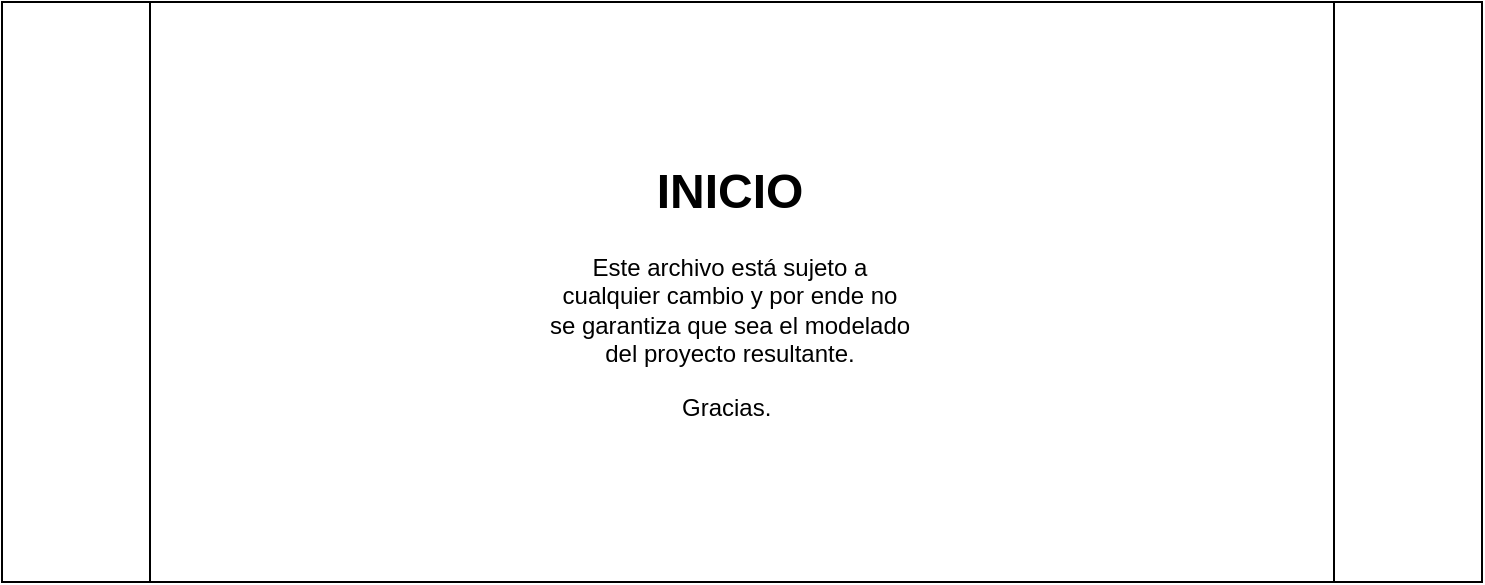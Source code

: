 <mxfile version="13.7.7" type="device" pages="4"><diagram id="xGC1j9_i_X366VQ-Ampd" name="start"><mxGraphModel dx="1108" dy="488" grid="1" gridSize="10" guides="1" tooltips="1" connect="1" arrows="1" fold="1" page="1" pageScale="1" pageWidth="827" pageHeight="1169" math="0" shadow="0"><root><mxCell id="miXJnJN3i2uz5dOdvKjj-0"/><mxCell id="miXJnJN3i2uz5dOdvKjj-1" parent="miXJnJN3i2uz5dOdvKjj-0"/><mxCell id="miXJnJN3i2uz5dOdvKjj-3" value="" style="shape=process;whiteSpace=wrap;html=1;backgroundOutline=1;" vertex="1" parent="miXJnJN3i2uz5dOdvKjj-1"><mxGeometry x="50" y="80" width="740" height="290" as="geometry"/></mxCell><mxCell id="miXJnJN3i2uz5dOdvKjj-2" value="&lt;h1&gt;INICIO&lt;/h1&gt;&lt;p&gt;Este archivo está sujeto a cualquier cambio y por ende no se garantiza que sea el modelado del proyecto resultante.&lt;/p&gt;&lt;p&gt;Gracias.&amp;nbsp;&lt;/p&gt;" style="text;html=1;strokeColor=none;fillColor=none;spacing=5;spacingTop=-20;whiteSpace=wrap;overflow=hidden;rounded=0;align=center;" vertex="1" parent="miXJnJN3i2uz5dOdvKjj-1"><mxGeometry x="319" y="155" width="190" height="140" as="geometry"/></mxCell></root></mxGraphModel></diagram><diagram id="RpjQnoL4isT1ZzAqND4Q" name="packages"><mxGraphModel dx="1935" dy="488" grid="1" gridSize="10" guides="1" tooltips="1" connect="1" arrows="1" fold="1" page="1" pageScale="1" pageWidth="827" pageHeight="1169" math="0" shadow="0"><root><mxCell id="0"/><mxCell id="1" parent="0"/><mxCell id="SEKTw2eovnBHiBsvaDWC-6" style="rounded=0;orthogonalLoop=1;jettySize=auto;html=1;dashed=1;" edge="1" parent="1" source="SEKTw2eovnBHiBsvaDWC-1" target="SEKTw2eovnBHiBsvaDWC-2"><mxGeometry relative="1" as="geometry"/></mxCell><mxCell id="SEKTw2eovnBHiBsvaDWC-7" style="edgeStyle=none;rounded=0;orthogonalLoop=1;jettySize=auto;html=1;dashed=1;" edge="1" parent="1" source="SEKTw2eovnBHiBsvaDWC-1" target="SEKTw2eovnBHiBsvaDWC-3"><mxGeometry relative="1" as="geometry"/></mxCell><mxCell id="SEKTw2eovnBHiBsvaDWC-8" style="edgeStyle=none;rounded=0;orthogonalLoop=1;jettySize=auto;html=1;dashed=1;" edge="1" parent="1" source="SEKTw2eovnBHiBsvaDWC-1" target="SEKTw2eovnBHiBsvaDWC-4"><mxGeometry relative="1" as="geometry"/></mxCell><mxCell id="SEKTw2eovnBHiBsvaDWC-9" style="edgeStyle=none;rounded=0;orthogonalLoop=1;jettySize=auto;html=1;dashed=1;" edge="1" parent="1" source="SEKTw2eovnBHiBsvaDWC-1" target="SEKTw2eovnBHiBsvaDWC-5"><mxGeometry relative="1" as="geometry"/></mxCell><mxCell id="SEKTw2eovnBHiBsvaDWC-1" value="proyecto" style="shape=folder;fontStyle=1;spacingTop=10;tabWidth=40;tabHeight=14;tabPosition=left;html=1;fillColor=#e1d5e7;strokeColor=#9673a6;" vertex="1" parent="1"><mxGeometry x="270" y="30" width="70" height="50" as="geometry"/></mxCell><mxCell id="SEKTw2eovnBHiBsvaDWC-2" value="model" style="shape=folder;fontStyle=1;spacingTop=10;tabWidth=40;tabHeight=14;tabPosition=left;html=1;fillColor=#e1d5e7;strokeColor=#9673a6;" vertex="1" parent="1"><mxGeometry x="80" y="110" width="70" height="50" as="geometry"/></mxCell><mxCell id="SEKTw2eovnBHiBsvaDWC-15" style="edgeStyle=none;rounded=0;orthogonalLoop=1;jettySize=auto;html=1;exitX=0;exitY=0;exitDx=0;exitDy=50;exitPerimeter=0;entryX=0;entryY=0;entryDx=55;entryDy=14;entryPerimeter=0;dashed=1;endArrow=classic;endFill=1;" edge="1" parent="1" source="SEKTw2eovnBHiBsvaDWC-3" target="SEKTw2eovnBHiBsvaDWC-12"><mxGeometry relative="1" as="geometry"/></mxCell><mxCell id="SEKTw2eovnBHiBsvaDWC-16" style="edgeStyle=none;rounded=0;orthogonalLoop=1;jettySize=auto;html=1;dashed=1;endArrow=classic;endFill=1;" edge="1" parent="1" source="SEKTw2eovnBHiBsvaDWC-3" target="SEKTw2eovnBHiBsvaDWC-13"><mxGeometry relative="1" as="geometry"/></mxCell><mxCell id="SEKTw2eovnBHiBsvaDWC-23" style="edgeStyle=none;rounded=0;orthogonalLoop=1;jettySize=auto;html=1;dashed=1;endArrow=classic;endFill=1;" edge="1" parent="1" source="SEKTw2eovnBHiBsvaDWC-3" target="SEKTw2eovnBHiBsvaDWC-22"><mxGeometry relative="1" as="geometry"/></mxCell><mxCell id="SEKTw2eovnBHiBsvaDWC-3" value="src" style="shape=folder;fontStyle=1;spacingTop=10;tabWidth=40;tabHeight=14;tabPosition=left;html=1;fillColor=#e1d5e7;strokeColor=#9673a6;" vertex="1" parent="1"><mxGeometry x="200" y="190" width="70" height="50" as="geometry"/></mxCell><mxCell id="SEKTw2eovnBHiBsvaDWC-4" value="libraries" style="shape=folder;fontStyle=1;spacingTop=10;tabWidth=40;tabHeight=14;tabPosition=left;html=1;fillColor=#e1d5e7;strokeColor=#9673a6;" vertex="1" parent="1"><mxGeometry x="440" y="190" width="70" height="50" as="geometry"/></mxCell><mxCell id="SEKTw2eovnBHiBsvaDWC-5" value="resources" style="shape=folder;fontStyle=1;spacingTop=10;tabWidth=40;tabHeight=14;tabPosition=left;html=1;fillColor=#e1d5e7;strokeColor=#9673a6;" vertex="1" parent="1"><mxGeometry x="530" y="90" width="70" height="50" as="geometry"/></mxCell><mxCell id="SEKTw2eovnBHiBsvaDWC-11" style="edgeStyle=none;rounded=0;orthogonalLoop=1;jettySize=auto;html=1;endArrow=none;endFill=0;" edge="1" parent="1" source="SEKTw2eovnBHiBsvaDWC-10" target="SEKTw2eovnBHiBsvaDWC-2"><mxGeometry relative="1" as="geometry"/></mxCell><mxCell id="SEKTw2eovnBHiBsvaDWC-10" value="sólo modelar lo que sea estrictamente necesario" style="shape=note;whiteSpace=wrap;html=1;size=14;verticalAlign=top;align=left;spacingTop=-6;fillColor=#f5f5f5;strokeColor=#666666;fontColor=#333333;" vertex="1" parent="1"><mxGeometry x="-110" y="100" width="100" height="70" as="geometry"/></mxCell><mxCell id="SEKTw2eovnBHiBsvaDWC-50" style="edgeStyle=none;rounded=0;orthogonalLoop=1;jettySize=auto;html=1;dashed=1;endArrow=classic;endFill=1;" edge="1" parent="1" source="SEKTw2eovnBHiBsvaDWC-12" target="SEKTw2eovnBHiBsvaDWC-49"><mxGeometry relative="1" as="geometry"/></mxCell><mxCell id="SEKTw2eovnBHiBsvaDWC-12" value="vista" style="shape=folder;fontStyle=1;spacingTop=10;tabWidth=40;tabHeight=14;tabPosition=left;html=1;fillColor=#e1d5e7;strokeColor=#9673a6;" vertex="1" parent="1"><mxGeometry x="50" y="260" width="70" height="50" as="geometry"/></mxCell><mxCell id="SEKTw2eovnBHiBsvaDWC-41" style="edgeStyle=orthogonalEdgeStyle;rounded=0;orthogonalLoop=1;jettySize=auto;html=1;dashed=1;endArrow=classic;endFill=1;" edge="1" parent="1" source="SEKTw2eovnBHiBsvaDWC-13" target="SEKTw2eovnBHiBsvaDWC-37"><mxGeometry relative="1" as="geometry"><Array as="points"><mxPoint x="220" y="575"/></Array></mxGeometry></mxCell><mxCell id="SEKTw2eovnBHiBsvaDWC-42" style="edgeStyle=orthogonalEdgeStyle;rounded=0;orthogonalLoop=1;jettySize=auto;html=1;endArrow=classic;endFill=1;dashed=1;" edge="1" parent="1" source="SEKTw2eovnBHiBsvaDWC-13" target="SEKTw2eovnBHiBsvaDWC-25"><mxGeometry relative="1" as="geometry"><Array as="points"><mxPoint x="220" y="525"/></Array></mxGeometry></mxCell><mxCell id="SEKTw2eovnBHiBsvaDWC-43" style="edgeStyle=orthogonalEdgeStyle;rounded=0;orthogonalLoop=1;jettySize=auto;html=1;dashed=1;endArrow=classic;endFill=1;" edge="1" parent="1" source="SEKTw2eovnBHiBsvaDWC-13" target="SEKTw2eovnBHiBsvaDWC-29"><mxGeometry relative="1" as="geometry"><Array as="points"><mxPoint x="220" y="475"/></Array></mxGeometry></mxCell><mxCell id="SEKTw2eovnBHiBsvaDWC-44" style="edgeStyle=orthogonalEdgeStyle;rounded=0;orthogonalLoop=1;jettySize=auto;html=1;dashed=1;endArrow=classic;endFill=1;" edge="1" parent="1" source="SEKTw2eovnBHiBsvaDWC-13" target="SEKTw2eovnBHiBsvaDWC-33"><mxGeometry relative="1" as="geometry"><Array as="points"><mxPoint x="220" y="425"/></Array></mxGeometry></mxCell><mxCell id="SEKTw2eovnBHiBsvaDWC-13" value="Logica" style="shape=folder;fontStyle=1;spacingTop=10;tabWidth=40;tabHeight=14;tabPosition=left;html=1;fillColor=#e1d5e7;strokeColor=#9673a6;" vertex="1" parent="1"><mxGeometry x="200" y="320" width="70" height="50" as="geometry"/></mxCell><mxCell id="SEKTw2eovnBHiBsvaDWC-19" style="edgeStyle=none;rounded=0;orthogonalLoop=1;jettySize=auto;html=1;endArrow=none;endFill=0;" edge="1" parent="1" source="SEKTw2eovnBHiBsvaDWC-17" target="SEKTw2eovnBHiBsvaDWC-12"><mxGeometry relative="1" as="geometry"/></mxCell><mxCell id="SEKTw2eovnBHiBsvaDWC-17" value="Orientado a componentes.&lt;br&gt;No dividir en Template y Component" style="shape=note;whiteSpace=wrap;html=1;size=14;verticalAlign=top;align=left;spacingTop=-6;fillColor=#f5f5f5;strokeColor=#666666;fontColor=#333333;" vertex="1" parent="1"><mxGeometry x="-110" y="245" width="100" height="80" as="geometry"/></mxCell><mxCell id="SEKTw2eovnBHiBsvaDWC-20" value="Orientado a eventos" style="shape=note;whiteSpace=wrap;html=1;size=14;verticalAlign=top;align=left;spacingTop=-6;fillColor=#f5f5f5;strokeColor=#666666;fontColor=#333333;" vertex="1" parent="1"><mxGeometry x="110" y="30" width="100" height="40" as="geometry"/></mxCell><mxCell id="SEKTw2eovnBHiBsvaDWC-22" value="Main.java" style="swimlane;fontStyle=1;align=center;verticalAlign=top;childLayout=stackLayout;horizontal=1;startSize=30;horizontalStack=0;resizeParent=1;resizeParentMax=0;resizeLast=0;collapsible=1;marginBottom=0;fillColor=#f5f5f5;strokeColor=#666666;swimlaneFillColor=#ffffff;fontColor=#333333;" vertex="1" collapsed="1" parent="1"><mxGeometry x="314" y="295" width="100" height="30" as="geometry"><mxRectangle x="314" y="295" width="160" height="52" as="alternateBounds"/></mxGeometry></mxCell><mxCell id="SEKTw2eovnBHiBsvaDWC-25" value="Insercion.java" style="swimlane;fontStyle=1;align=center;verticalAlign=top;childLayout=stackLayout;horizontal=1;startSize=30;horizontalStack=0;resizeParent=1;resizeParentMax=0;resizeLast=0;collapsible=1;marginBottom=0;fillColor=#dae8fc;strokeColor=#6c8ebf;swimlaneFillColor=#ffffff;" vertex="1" collapsed="1" parent="1"><mxGeometry x="255" y="510" width="115" height="30" as="geometry"><mxRectangle x="40" y="480" width="160" height="90" as="alternateBounds"/></mxGeometry></mxCell><mxCell id="SEKTw2eovnBHiBsvaDWC-26" value="+ field: type" style="text;strokeColor=none;fillColor=none;align=left;verticalAlign=top;spacingLeft=4;spacingRight=4;overflow=hidden;rotatable=0;points=[[0,0.5],[1,0.5]];portConstraint=eastwest;" vertex="1" parent="SEKTw2eovnBHiBsvaDWC-25"><mxGeometry y="30" width="115" height="26" as="geometry"/></mxCell><mxCell id="SEKTw2eovnBHiBsvaDWC-27" value="" style="line;strokeWidth=1;fillColor=none;align=left;verticalAlign=middle;spacingTop=-1;spacingLeft=3;spacingRight=3;rotatable=0;labelPosition=right;points=[];portConstraint=eastwest;" vertex="1" parent="SEKTw2eovnBHiBsvaDWC-25"><mxGeometry y="56" width="115" height="8" as="geometry"/></mxCell><mxCell id="SEKTw2eovnBHiBsvaDWC-28" value="+ method(type): type" style="text;strokeColor=none;fillColor=none;align=left;verticalAlign=top;spacingLeft=4;spacingRight=4;overflow=hidden;rotatable=0;points=[[0,0.5],[1,0.5]];portConstraint=eastwest;" vertex="1" parent="SEKTw2eovnBHiBsvaDWC-25"><mxGeometry y="64" width="115" height="26" as="geometry"/></mxCell><mxCell id="SEKTw2eovnBHiBsvaDWC-29" value="Seleccion.java" style="swimlane;fontStyle=1;align=center;verticalAlign=top;childLayout=stackLayout;horizontal=1;startSize=30;horizontalStack=0;resizeParent=1;resizeParentMax=0;resizeLast=0;collapsible=1;marginBottom=0;fillColor=#dae8fc;strokeColor=#6c8ebf;swimlaneFillColor=#ffffff;" vertex="1" collapsed="1" parent="1"><mxGeometry x="255" y="460" width="115" height="30" as="geometry"><mxRectangle x="40" y="480" width="160" height="90" as="alternateBounds"/></mxGeometry></mxCell><mxCell id="SEKTw2eovnBHiBsvaDWC-30" value="+ field: type" style="text;strokeColor=none;fillColor=none;align=left;verticalAlign=top;spacingLeft=4;spacingRight=4;overflow=hidden;rotatable=0;points=[[0,0.5],[1,0.5]];portConstraint=eastwest;" vertex="1" parent="SEKTw2eovnBHiBsvaDWC-29"><mxGeometry y="30" width="115" height="26" as="geometry"/></mxCell><mxCell id="SEKTw2eovnBHiBsvaDWC-31" value="" style="line;strokeWidth=1;fillColor=none;align=left;verticalAlign=middle;spacingTop=-1;spacingLeft=3;spacingRight=3;rotatable=0;labelPosition=right;points=[];portConstraint=eastwest;" vertex="1" parent="SEKTw2eovnBHiBsvaDWC-29"><mxGeometry y="56" width="115" height="8" as="geometry"/></mxCell><mxCell id="SEKTw2eovnBHiBsvaDWC-32" value="+ method(type): type" style="text;strokeColor=none;fillColor=none;align=left;verticalAlign=top;spacingLeft=4;spacingRight=4;overflow=hidden;rotatable=0;points=[[0,0.5],[1,0.5]];portConstraint=eastwest;" vertex="1" parent="SEKTw2eovnBHiBsvaDWC-29"><mxGeometry y="64" width="115" height="26" as="geometry"/></mxCell><mxCell id="SEKTw2eovnBHiBsvaDWC-33" value="Burbuja.java" style="swimlane;fontStyle=1;align=center;verticalAlign=top;childLayout=stackLayout;horizontal=1;startSize=30;horizontalStack=0;resizeParent=1;resizeParentMax=0;resizeLast=0;collapsible=1;marginBottom=0;fillColor=#dae8fc;strokeColor=#6c8ebf;swimlaneFillColor=#ffffff;" vertex="1" collapsed="1" parent="1"><mxGeometry x="255" y="410" width="115" height="30" as="geometry"><mxRectangle x="40" y="480" width="160" height="90" as="alternateBounds"/></mxGeometry></mxCell><mxCell id="SEKTw2eovnBHiBsvaDWC-34" value="+ field: type" style="text;strokeColor=none;fillColor=none;align=left;verticalAlign=top;spacingLeft=4;spacingRight=4;overflow=hidden;rotatable=0;points=[[0,0.5],[1,0.5]];portConstraint=eastwest;" vertex="1" parent="SEKTw2eovnBHiBsvaDWC-33"><mxGeometry y="30" width="115" height="26" as="geometry"/></mxCell><mxCell id="SEKTw2eovnBHiBsvaDWC-35" value="" style="line;strokeWidth=1;fillColor=none;align=left;verticalAlign=middle;spacingTop=-1;spacingLeft=3;spacingRight=3;rotatable=0;labelPosition=right;points=[];portConstraint=eastwest;" vertex="1" parent="SEKTw2eovnBHiBsvaDWC-33"><mxGeometry y="56" width="115" height="8" as="geometry"/></mxCell><mxCell id="SEKTw2eovnBHiBsvaDWC-36" value="+ method(type): type" style="text;strokeColor=none;fillColor=none;align=left;verticalAlign=top;spacingLeft=4;spacingRight=4;overflow=hidden;rotatable=0;points=[[0,0.5],[1,0.5]];portConstraint=eastwest;" vertex="1" parent="SEKTw2eovnBHiBsvaDWC-33"><mxGeometry y="64" width="115" height="26" as="geometry"/></mxCell><mxCell id="SEKTw2eovnBHiBsvaDWC-37" value="Radix.java" style="swimlane;fontStyle=1;align=center;verticalAlign=top;childLayout=stackLayout;horizontal=1;startSize=30;horizontalStack=0;resizeParent=1;resizeParentMax=0;resizeLast=0;collapsible=1;marginBottom=0;fillColor=#dae8fc;strokeColor=#6c8ebf;swimlaneFillColor=#ffffff;" vertex="1" collapsed="1" parent="1"><mxGeometry x="255" y="560" width="115" height="30" as="geometry"><mxRectangle x="40" y="480" width="160" height="90" as="alternateBounds"/></mxGeometry></mxCell><mxCell id="SEKTw2eovnBHiBsvaDWC-38" value="+ field: type" style="text;strokeColor=none;fillColor=none;align=left;verticalAlign=top;spacingLeft=4;spacingRight=4;overflow=hidden;rotatable=0;points=[[0,0.5],[1,0.5]];portConstraint=eastwest;" vertex="1" parent="SEKTw2eovnBHiBsvaDWC-37"><mxGeometry y="30" width="115" height="26" as="geometry"/></mxCell><mxCell id="SEKTw2eovnBHiBsvaDWC-39" value="" style="line;strokeWidth=1;fillColor=none;align=left;verticalAlign=middle;spacingTop=-1;spacingLeft=3;spacingRight=3;rotatable=0;labelPosition=right;points=[];portConstraint=eastwest;" vertex="1" parent="SEKTw2eovnBHiBsvaDWC-37"><mxGeometry y="56" width="115" height="8" as="geometry"/></mxCell><mxCell id="SEKTw2eovnBHiBsvaDWC-40" value="+ method(type): type" style="text;strokeColor=none;fillColor=none;align=left;verticalAlign=top;spacingLeft=4;spacingRight=4;overflow=hidden;rotatable=0;points=[[0,0.5],[1,0.5]];portConstraint=eastwest;" vertex="1" parent="SEKTw2eovnBHiBsvaDWC-37"><mxGeometry y="64" width="115" height="26" as="geometry"/></mxCell><mxCell id="SEKTw2eovnBHiBsvaDWC-46" style="rounded=0;orthogonalLoop=1;jettySize=auto;html=1;entryX=0.75;entryY=1;entryDx=0;entryDy=0;entryPerimeter=0;endArrow=none;endFill=0;" edge="1" parent="1" source="SEKTw2eovnBHiBsvaDWC-45" target="SEKTw2eovnBHiBsvaDWC-4"><mxGeometry relative="1" as="geometry"/></mxCell><mxCell id="SEKTw2eovnBHiBsvaDWC-45" value="Carpeta reservada para código externo de la aplicación para el apoyo del sistema" style="shape=note;whiteSpace=wrap;html=1;size=14;verticalAlign=top;align=left;spacingTop=-6;fillColor=#f5f5f5;strokeColor=#666666;fontColor=#333333;" vertex="1" parent="1"><mxGeometry x="540" y="260" width="100" height="90" as="geometry"/></mxCell><mxCell id="SEKTw2eovnBHiBsvaDWC-48" style="edgeStyle=none;rounded=0;orthogonalLoop=1;jettySize=auto;html=1;endArrow=none;endFill=0;" edge="1" parent="1" source="SEKTw2eovnBHiBsvaDWC-47" target="SEKTw2eovnBHiBsvaDWC-5"><mxGeometry relative="1" as="geometry"/></mxCell><mxCell id="SEKTw2eovnBHiBsvaDWC-47" value="sólo para lo referente a la aplicación" style="shape=note;whiteSpace=wrap;html=1;size=14;verticalAlign=top;align=left;spacingTop=-6;fillColor=#f5f5f5;strokeColor=#666666;fontColor=#333333;" vertex="1" parent="1"><mxGeometry x="650" y="85" width="100" height="60" as="geometry"/></mxCell><mxCell id="SEKTw2eovnBHiBsvaDWC-49" value="VistaInicial / VistaPrincipal" style="swimlane;fontStyle=1;align=center;verticalAlign=top;childLayout=stackLayout;horizontal=1;startSize=30;horizontalStack=0;resizeParent=1;resizeParentMax=0;resizeLast=0;collapsible=1;marginBottom=0;fillColor=#f5f5f5;strokeColor=#666666;swimlaneFillColor=#ffffff;fontColor=#333333;" vertex="1" collapsed="1" parent="1"><mxGeometry x="-100" y="370" width="180" height="30" as="geometry"><mxRectangle x="-40" y="16" width="160" height="52" as="alternateBounds"/></mxGeometry></mxCell></root></mxGraphModel></diagram><diagram id="eO6i_apBWnuVGjyFwctC" name="class"><mxGraphModel dx="1108" dy="1657" grid="1" gridSize="10" guides="1" tooltips="1" connect="1" arrows="1" fold="1" page="1" pageScale="1" pageWidth="827" pageHeight="1169" math="0" shadow="0"><root><mxCell id="fCubuRF4SL3XHDHlxAQi-0"/><mxCell id="fCubuRF4SL3XHDHlxAQi-1" parent="fCubuRF4SL3XHDHlxAQi-0"/><mxCell id="75Cpw73j0oyGEggkHnO--16" style="edgeStyle=orthogonalEdgeStyle;rounded=0;orthogonalLoop=1;jettySize=auto;html=1;endArrow=block;endFill=0;" edge="1" parent="fCubuRF4SL3XHDHlxAQi-1" source="75Cpw73j0oyGEggkHnO--8" target="fCubuRF4SL3XHDHlxAQi-3"><mxGeometry relative="1" as="geometry"><Array as="points"><mxPoint x="250" y="175"/></Array></mxGeometry></mxCell><mxCell id="75Cpw73j0oyGEggkHnO--18" style="edgeStyle=orthogonalEdgeStyle;rounded=0;orthogonalLoop=1;jettySize=auto;html=1;endArrow=block;endFill=0;" edge="1" parent="fCubuRF4SL3XHDHlxAQi-1" source="75Cpw73j0oyGEggkHnO--4" target="fCubuRF4SL3XHDHlxAQi-3"><mxGeometry relative="1" as="geometry"><Array as="points"><mxPoint x="250" y="175"/></Array></mxGeometry></mxCell><mxCell id="75Cpw73j0oyGEggkHnO--17" style="edgeStyle=orthogonalEdgeStyle;rounded=0;orthogonalLoop=1;jettySize=auto;html=1;endArrow=block;endFill=0;" edge="1" parent="fCubuRF4SL3XHDHlxAQi-1" source="75Cpw73j0oyGEggkHnO--0" target="fCubuRF4SL3XHDHlxAQi-3"><mxGeometry relative="1" as="geometry"><Array as="points"><mxPoint x="250" y="245"/></Array></mxGeometry></mxCell><mxCell id="75Cpw73j0oyGEggkHnO--19" style="edgeStyle=orthogonalEdgeStyle;rounded=0;orthogonalLoop=1;jettySize=auto;html=1;endArrow=block;endFill=0;" edge="1" parent="fCubuRF4SL3XHDHlxAQi-1" source="75Cpw73j0oyGEggkHnO--12" target="fCubuRF4SL3XHDHlxAQi-3"><mxGeometry relative="1" as="geometry"><Array as="points"><mxPoint x="250" y="245"/></Array></mxGeometry></mxCell><mxCell id="75Cpw73j0oyGEggkHnO--4" value="Seleccion.java" style="swimlane;fontStyle=1;align=center;verticalAlign=top;childLayout=stackLayout;horizontal=1;startSize=30;horizontalStack=0;resizeParent=1;resizeParentMax=0;resizeLast=0;collapsible=1;marginBottom=0;fillColor=#dae8fc;strokeColor=#6c8ebf;swimlaneFillColor=#ffffff;" vertex="1" collapsed="1" parent="fCubuRF4SL3XHDHlxAQi-1"><mxGeometry x="270" y="160" width="115" height="30" as="geometry"><mxRectangle x="40" y="480" width="160" height="90" as="alternateBounds"/></mxGeometry></mxCell><mxCell id="75Cpw73j0oyGEggkHnO--5" value="+ field: type" style="text;strokeColor=none;fillColor=none;align=left;verticalAlign=top;spacingLeft=4;spacingRight=4;overflow=hidden;rotatable=0;points=[[0,0.5],[1,0.5]];portConstraint=eastwest;" vertex="1" parent="75Cpw73j0oyGEggkHnO--4"><mxGeometry y="30" width="115" height="26" as="geometry"/></mxCell><mxCell id="75Cpw73j0oyGEggkHnO--6" value="" style="line;strokeWidth=1;fillColor=none;align=left;verticalAlign=middle;spacingTop=-1;spacingLeft=3;spacingRight=3;rotatable=0;labelPosition=right;points=[];portConstraint=eastwest;" vertex="1" parent="75Cpw73j0oyGEggkHnO--4"><mxGeometry y="56" width="115" height="8" as="geometry"/></mxCell><mxCell id="75Cpw73j0oyGEggkHnO--7" value="+ method(type): type" style="text;strokeColor=none;fillColor=none;align=left;verticalAlign=top;spacingLeft=4;spacingRight=4;overflow=hidden;rotatable=0;points=[[0,0.5],[1,0.5]];portConstraint=eastwest;" vertex="1" parent="75Cpw73j0oyGEggkHnO--4"><mxGeometry y="64" width="115" height="26" as="geometry"/></mxCell><mxCell id="75Cpw73j0oyGEggkHnO--12" value="Radix.java" style="swimlane;fontStyle=1;align=center;verticalAlign=top;childLayout=stackLayout;horizontal=1;startSize=30;horizontalStack=0;resizeParent=1;resizeParentMax=0;resizeLast=0;collapsible=1;marginBottom=0;fillColor=#dae8fc;strokeColor=#6c8ebf;swimlaneFillColor=#ffffff;" vertex="1" collapsed="1" parent="fCubuRF4SL3XHDHlxAQi-1"><mxGeometry x="270" y="230" width="115" height="30" as="geometry"><mxRectangle x="40" y="480" width="160" height="90" as="alternateBounds"/></mxGeometry></mxCell><mxCell id="75Cpw73j0oyGEggkHnO--13" value="+ field: type" style="text;strokeColor=none;fillColor=none;align=left;verticalAlign=top;spacingLeft=4;spacingRight=4;overflow=hidden;rotatable=0;points=[[0,0.5],[1,0.5]];portConstraint=eastwest;" vertex="1" parent="75Cpw73j0oyGEggkHnO--12"><mxGeometry y="30" width="115" height="26" as="geometry"/></mxCell><mxCell id="75Cpw73j0oyGEggkHnO--14" value="" style="line;strokeWidth=1;fillColor=none;align=left;verticalAlign=middle;spacingTop=-1;spacingLeft=3;spacingRight=3;rotatable=0;labelPosition=right;points=[];portConstraint=eastwest;" vertex="1" parent="75Cpw73j0oyGEggkHnO--12"><mxGeometry y="56" width="115" height="8" as="geometry"/></mxCell><mxCell id="75Cpw73j0oyGEggkHnO--15" value="+ method(type): type" style="text;strokeColor=none;fillColor=none;align=left;verticalAlign=top;spacingLeft=4;spacingRight=4;overflow=hidden;rotatable=0;points=[[0,0.5],[1,0.5]];portConstraint=eastwest;" vertex="1" parent="75Cpw73j0oyGEggkHnO--12"><mxGeometry y="64" width="115" height="26" as="geometry"/></mxCell><mxCell id="75Cpw73j0oyGEggkHnO--8" value="Burbuja.java" style="swimlane;fontStyle=1;align=center;verticalAlign=top;childLayout=stackLayout;horizontal=1;startSize=30;horizontalStack=0;resizeParent=1;resizeParentMax=0;resizeLast=0;collapsible=1;marginBottom=0;fillColor=#dae8fc;strokeColor=#6c8ebf;swimlaneFillColor=#ffffff;" vertex="1" collapsed="1" parent="fCubuRF4SL3XHDHlxAQi-1"><mxGeometry x="120" y="160" width="115" height="30" as="geometry"><mxRectangle x="40" y="480" width="160" height="90" as="alternateBounds"/></mxGeometry></mxCell><mxCell id="75Cpw73j0oyGEggkHnO--9" value="+ field: type" style="text;strokeColor=none;fillColor=none;align=left;verticalAlign=top;spacingLeft=4;spacingRight=4;overflow=hidden;rotatable=0;points=[[0,0.5],[1,0.5]];portConstraint=eastwest;" vertex="1" parent="75Cpw73j0oyGEggkHnO--8"><mxGeometry y="30" width="115" height="26" as="geometry"/></mxCell><mxCell id="75Cpw73j0oyGEggkHnO--10" value="" style="line;strokeWidth=1;fillColor=none;align=left;verticalAlign=middle;spacingTop=-1;spacingLeft=3;spacingRight=3;rotatable=0;labelPosition=right;points=[];portConstraint=eastwest;" vertex="1" parent="75Cpw73j0oyGEggkHnO--8"><mxGeometry y="56" width="115" height="8" as="geometry"/></mxCell><mxCell id="75Cpw73j0oyGEggkHnO--11" value="+ method(type): type" style="text;strokeColor=none;fillColor=none;align=left;verticalAlign=top;spacingLeft=4;spacingRight=4;overflow=hidden;rotatable=0;points=[[0,0.5],[1,0.5]];portConstraint=eastwest;" vertex="1" parent="75Cpw73j0oyGEggkHnO--8"><mxGeometry y="64" width="115" height="26" as="geometry"/></mxCell><mxCell id="75Cpw73j0oyGEggkHnO--0" value="Insercion.java" style="swimlane;fontStyle=1;align=center;verticalAlign=top;childLayout=stackLayout;horizontal=1;startSize=30;horizontalStack=0;resizeParent=1;resizeParentMax=0;resizeLast=0;collapsible=1;marginBottom=0;fillColor=#dae8fc;strokeColor=#6c8ebf;swimlaneFillColor=#ffffff;" vertex="1" collapsed="1" parent="fCubuRF4SL3XHDHlxAQi-1"><mxGeometry x="120" y="230" width="115" height="30" as="geometry"><mxRectangle x="40" y="480" width="160" height="90" as="alternateBounds"/></mxGeometry></mxCell><mxCell id="75Cpw73j0oyGEggkHnO--1" value="+ field: type" style="text;strokeColor=none;fillColor=none;align=left;verticalAlign=top;spacingLeft=4;spacingRight=4;overflow=hidden;rotatable=0;points=[[0,0.5],[1,0.5]];portConstraint=eastwest;" vertex="1" parent="75Cpw73j0oyGEggkHnO--0"><mxGeometry y="30" width="115" height="26" as="geometry"/></mxCell><mxCell id="75Cpw73j0oyGEggkHnO--2" value="" style="line;strokeWidth=1;fillColor=none;align=left;verticalAlign=middle;spacingTop=-1;spacingLeft=3;spacingRight=3;rotatable=0;labelPosition=right;points=[];portConstraint=eastwest;" vertex="1" parent="75Cpw73j0oyGEggkHnO--0"><mxGeometry y="56" width="115" height="8" as="geometry"/></mxCell><mxCell id="75Cpw73j0oyGEggkHnO--3" value="+ method(type): type" style="text;strokeColor=none;fillColor=none;align=left;verticalAlign=top;spacingLeft=4;spacingRight=4;overflow=hidden;rotatable=0;points=[[0,0.5],[1,0.5]];portConstraint=eastwest;" vertex="1" parent="75Cpw73j0oyGEggkHnO--0"><mxGeometry y="64" width="115" height="26" as="geometry"/></mxCell><mxCell id="fCubuRF4SL3XHDHlxAQi-3" value="Metodo" style="swimlane;fontStyle=3;align=center;verticalAlign=top;childLayout=stackLayout;horizontal=1;startSize=30;horizontalStack=0;resizeParent=1;resizeParentMax=0;resizeLast=0;collapsible=1;marginBottom=0;fillColor=#e1d5e7;strokeColor=#9673a6;swimlaneFillColor=#ffffff;" vertex="1" parent="fCubuRF4SL3XHDHlxAQi-1"><mxGeometry x="135" y="-20" width="250" height="120" as="geometry"><mxRectangle x="110" y="80" width="140" height="30" as="alternateBounds"/></mxGeometry></mxCell><mxCell id="fCubuRF4SL3XHDHlxAQi-5" value="" style="line;strokeWidth=1;fillColor=none;align=left;verticalAlign=middle;spacingTop=-1;spacingLeft=3;spacingRight=3;rotatable=0;labelPosition=right;points=[];portConstraint=eastwest;" vertex="1" parent="fCubuRF4SL3XHDHlxAQi-3"><mxGeometry y="30" width="250" height="8" as="geometry"/></mxCell><mxCell id="fCubuRF4SL3XHDHlxAQi-6" value="+ calcularOEFormula(n: Integer): Integer&#10;+ calcularOEContador(n: Integer): Integer&#10;+ getFormula(): String&#10;+ getComplejidad(): String" style="text;strokeColor=none;fillColor=none;align=left;verticalAlign=top;spacingLeft=4;spacingRight=4;overflow=hidden;rotatable=0;points=[[0,0.5],[1,0.5]];portConstraint=eastwest;fontStyle=2" vertex="1" parent="fCubuRF4SL3XHDHlxAQi-3"><mxGeometry y="38" width="250" height="82" as="geometry"/></mxCell></root></mxGraphModel></diagram><diagram id="v3egDEjAKYQmVKMn0_4U" name="GUI"><mxGraphModel dx="1108" dy="488" grid="1" gridSize="10" guides="1" tooltips="1" connect="1" arrows="1" fold="1" page="1" pageScale="1" pageWidth="827" pageHeight="1169" math="0" shadow="0"><root><mxCell id="HKsuUlY6dnEqw0DwopyS-0"/><mxCell id="HKsuUlY6dnEqw0DwopyS-1" parent="HKsuUlY6dnEqw0DwopyS-0"/><mxCell id="HKsuUlY6dnEqw0DwopyS-2" value="frame" style="shape=umlFrame;whiteSpace=wrap;html=1;" vertex="1" parent="HKsuUlY6dnEqw0DwopyS-1"><mxGeometry x="40" y="30" width="790" height="470" as="geometry"/></mxCell><mxCell id="HKsuUlY6dnEqw0DwopyS-3" value="" style="html=1;" vertex="1" parent="HKsuUlY6dnEqw0DwopyS-1"><mxGeometry x="40" y="60" width="190" height="290" as="geometry"/></mxCell><mxCell id="HKsuUlY6dnEqw0DwopyS-4" value="desde n =&amp;nbsp;" style="text;html=1;strokeColor=none;fillColor=none;align=center;verticalAlign=middle;whiteSpace=wrap;rounded=0;" vertex="1" parent="HKsuUlY6dnEqw0DwopyS-1"><mxGeometry x="60" y="100" width="70" height="20" as="geometry"/></mxCell><mxCell id="HKsuUlY6dnEqw0DwopyS-5" value="" style="rounded=0;whiteSpace=wrap;html=1;" vertex="1" parent="HKsuUlY6dnEqw0DwopyS-1"><mxGeometry x="40" y="30" width="790" height="30" as="geometry"/></mxCell><mxCell id="HKsuUlY6dnEqw0DwopyS-7" value="" style="rounded=0;whiteSpace=wrap;html=1;" vertex="1" parent="HKsuUlY6dnEqw0DwopyS-1"><mxGeometry x="800" y="30" width="30" height="30" as="geometry"/></mxCell><mxCell id="HKsuUlY6dnEqw0DwopyS-8" value="0" style="rounded=0;whiteSpace=wrap;html=1;" vertex="1" parent="HKsuUlY6dnEqw0DwopyS-1"><mxGeometry x="130" y="100" width="70" height="20" as="geometry"/></mxCell><mxCell id="HKsuUlY6dnEqw0DwopyS-9" value="hasta n =&amp;nbsp;" style="text;html=1;strokeColor=none;fillColor=none;align=center;verticalAlign=middle;whiteSpace=wrap;rounded=0;" vertex="1" parent="HKsuUlY6dnEqw0DwopyS-1"><mxGeometry x="60" y="140" width="70" height="20" as="geometry"/></mxCell><mxCell id="HKsuUlY6dnEqw0DwopyS-10" value="100" style="rounded=0;whiteSpace=wrap;html=1;" vertex="1" parent="HKsuUlY6dnEqw0DwopyS-1"><mxGeometry x="130" y="140" width="70" height="20" as="geometry"/></mxCell><mxCell id="HKsuUlY6dnEqw0DwopyS-11" value="graficar" style="rounded=0;whiteSpace=wrap;html=1;" vertex="1" parent="HKsuUlY6dnEqw0DwopyS-1"><mxGeometry x="80" y="280" width="110" height="40" as="geometry"/></mxCell><mxCell id="HKsuUlY6dnEqw0DwopyS-12" value="X" style="text;html=1;strokeColor=none;fillColor=none;align=center;verticalAlign=middle;whiteSpace=wrap;rounded=0;" vertex="1" parent="HKsuUlY6dnEqw0DwopyS-1"><mxGeometry x="800" y="35" width="30" height="20" as="geometry"/></mxCell><mxCell id="HKsuUlY6dnEqw0DwopyS-13" value="SJ" style="rounded=0;whiteSpace=wrap;html=1;fillColor=#f5f5f5;strokeColor=#666666;fontColor=#333333;" vertex="1" parent="HKsuUlY6dnEqw0DwopyS-1"><mxGeometry x="50" y="32.5" width="30" height="25" as="geometry"/></mxCell><mxCell id="HKsuUlY6dnEqw0DwopyS-15" value="Comparación de los métodos de clasificación/ordenación" style="text;html=1;strokeColor=none;fillColor=none;align=center;verticalAlign=middle;whiteSpace=wrap;rounded=0;" vertex="1" parent="HKsuUlY6dnEqw0DwopyS-1"><mxGeometry x="340" y="35" width="320" height="20" as="geometry"/></mxCell><mxCell id="HKsuUlY6dnEqw0DwopyS-17" value="Ajustes" style="text;html=1;strokeColor=none;fillColor=none;align=center;verticalAlign=middle;whiteSpace=wrap;rounded=0;" vertex="1" parent="HKsuUlY6dnEqw0DwopyS-1"><mxGeometry x="100" y="35" width="50" height="20" as="geometry"/></mxCell><mxCell id="HKsuUlY6dnEqw0DwopyS-18" value="" style="rounded=0;whiteSpace=wrap;html=1;" vertex="1" parent="HKsuUlY6dnEqw0DwopyS-1"><mxGeometry x="1001" y="105" width="120" height="30" as="geometry"/></mxCell><mxCell id="HKsuUlY6dnEqw0DwopyS-19" value="Ajustes" style="text;html=1;strokeColor=none;fillColor=none;align=center;verticalAlign=middle;whiteSpace=wrap;rounded=0;" vertex="1" parent="HKsuUlY6dnEqw0DwopyS-1"><mxGeometry x="1041" y="55" width="40" height="20" as="geometry"/></mxCell><mxCell id="HKsuUlY6dnEqw0DwopyS-20" value="Tema" style="text;html=1;strokeColor=none;fillColor=none;align=center;verticalAlign=middle;whiteSpace=wrap;rounded=0;" vertex="1" parent="HKsuUlY6dnEqw0DwopyS-1"><mxGeometry x="1001" y="110" width="120" height="20" as="geometry"/></mxCell><mxCell id="HKsuUlY6dnEqw0DwopyS-21" value="" style="rounded=0;whiteSpace=wrap;html=1;" vertex="1" parent="HKsuUlY6dnEqw0DwopyS-1"><mxGeometry x="1121" y="105" width="120" height="50" as="geometry"/></mxCell><mxCell id="HKsuUlY6dnEqw0DwopyS-22" value="" style="triangle;whiteSpace=wrap;html=1;fillColor=#f5f5f5;strokeColor=#666666;fontColor=#333333;" vertex="1" parent="HKsuUlY6dnEqw0DwopyS-1"><mxGeometry x="1101" y="110" width="10" height="20" as="geometry"/></mxCell><mxCell id="HKsuUlY6dnEqw0DwopyS-23" value="Oscuro" style="text;html=1;strokeColor=none;fillColor=none;align=center;verticalAlign=middle;whiteSpace=wrap;rounded=0;" vertex="1" parent="HKsuUlY6dnEqw0DwopyS-1"><mxGeometry x="1121" y="105" width="120" height="20" as="geometry"/></mxCell><mxCell id="HKsuUlY6dnEqw0DwopyS-24" value="Claro" style="text;html=1;strokeColor=none;fillColor=none;align=center;verticalAlign=middle;whiteSpace=wrap;rounded=0;" vertex="1" parent="HKsuUlY6dnEqw0DwopyS-1"><mxGeometry x="1121" y="130" width="120" height="20" as="geometry"/></mxCell><mxCell id="HKsuUlY6dnEqw0DwopyS-25" value="" style="rounded=0;whiteSpace=wrap;html=1;" vertex="1" parent="HKsuUlY6dnEqw0DwopyS-1"><mxGeometry x="240" y="70" width="580" height="270" as="geometry"/></mxCell><mxCell id="HKsuUlY6dnEqw0DwopyS-26" value="" style="rounded=0;whiteSpace=wrap;html=1;" vertex="1" parent="HKsuUlY6dnEqw0DwopyS-1"><mxGeometry x="280" y="80" width="450" height="210" as="geometry"/></mxCell><mxCell id="HKsuUlY6dnEqw0DwopyS-27" value="0" style="text;html=1;strokeColor=none;fillColor=none;align=center;verticalAlign=middle;whiteSpace=wrap;rounded=0;" vertex="1" parent="HKsuUlY6dnEqw0DwopyS-1"><mxGeometry x="240" y="280" width="40" height="20" as="geometry"/></mxCell><mxCell id="HKsuUlY6dnEqw0DwopyS-28" value="f(n)" style="text;html=1;strokeColor=none;fillColor=none;align=center;verticalAlign=middle;whiteSpace=wrap;rounded=0;" vertex="1" parent="HKsuUlY6dnEqw0DwopyS-1"><mxGeometry x="240" y="95" width="40" height="20" as="geometry"/></mxCell><mxCell id="HKsuUlY6dnEqw0DwopyS-29" value="f(n/2)" style="text;html=1;strokeColor=none;fillColor=none;align=center;verticalAlign=middle;whiteSpace=wrap;rounded=0;" vertex="1" parent="HKsuUlY6dnEqw0DwopyS-1"><mxGeometry x="240" y="185" width="40" height="20" as="geometry"/></mxCell><mxCell id="HKsuUlY6dnEqw0DwopyS-30" value="" style="curved=1;endArrow=classic;html=1;entryX=1;entryY=0;entryDx=0;entryDy=0;exitX=0;exitY=1;exitDx=0;exitDy=0;" edge="1" parent="HKsuUlY6dnEqw0DwopyS-1" source="HKsuUlY6dnEqw0DwopyS-26" target="HKsuUlY6dnEqw0DwopyS-26"><mxGeometry width="50" height="50" relative="1" as="geometry"><mxPoint x="400" y="250" as="sourcePoint"/><mxPoint x="450" y="200" as="targetPoint"/><Array as="points"><mxPoint x="450" y="250"/><mxPoint x="400" y="200"/></Array></mxGeometry></mxCell><mxCell id="HKsuUlY6dnEqw0DwopyS-31" value="" style="endArrow=none;html=1;entryX=1;entryY=0.75;entryDx=0;entryDy=0;" edge="1" parent="HKsuUlY6dnEqw0DwopyS-1" target="HKsuUlY6dnEqw0DwopyS-26"><mxGeometry width="50" height="50" relative="1" as="geometry"><mxPoint x="290" y="290" as="sourcePoint"/><mxPoint x="350" y="250" as="targetPoint"/></mxGeometry></mxCell><mxCell id="HKsuUlY6dnEqw0DwopyS-32" value="n/2" style="text;html=1;strokeColor=none;fillColor=none;align=center;verticalAlign=middle;whiteSpace=wrap;rounded=0;" vertex="1" parent="HKsuUlY6dnEqw0DwopyS-1"><mxGeometry x="420" y="290" width="40" height="20" as="geometry"/></mxCell><mxCell id="HKsuUlY6dnEqw0DwopyS-33" value="n" style="text;html=1;strokeColor=none;fillColor=none;align=center;verticalAlign=middle;whiteSpace=wrap;rounded=0;" vertex="1" parent="HKsuUlY6dnEqw0DwopyS-1"><mxGeometry x="680" y="290" width="40" height="20" as="geometry"/></mxCell><mxCell id="HKsuUlY6dnEqw0DwopyS-34" value="f(x) = y(x), ..., g(x) = y_0(x)" style="rounded=0;whiteSpace=wrap;html=1;" vertex="1" parent="HKsuUlY6dnEqw0DwopyS-1"><mxGeometry x="320" y="310" width="350" height="20" as="geometry"/></mxCell><mxCell id="HKsuUlY6dnEqw0DwopyS-35" value="" style="rounded=0;whiteSpace=wrap;html=1;" vertex="1" parent="HKsuUlY6dnEqw0DwopyS-1"><mxGeometry x="40" y="350" width="850" height="130" as="geometry"/></mxCell><mxCell id="HKsuUlY6dnEqw0DwopyS-37" value="&lt;b&gt;Detalles:&lt;/b&gt;" style="text;html=1;strokeColor=none;fillColor=none;align=center;verticalAlign=middle;whiteSpace=wrap;rounded=0;" vertex="1" parent="HKsuUlY6dnEqw0DwopyS-1"><mxGeometry x="50" y="360" width="60" height="20" as="geometry"/></mxCell><mxCell id="HKsuUlY6dnEqw0DwopyS-38" value="metodo de x" style="text;html=1;strokeColor=none;fillColor=none;align=center;verticalAlign=middle;whiteSpace=wrap;rounded=0;" vertex="1" parent="HKsuUlY6dnEqw0DwopyS-1"><mxGeometry x="50" y="400" width="90" height="20" as="geometry"/></mxCell><mxCell id="HKsuUlY6dnEqw0DwopyS-39" value="metodo de x" style="text;html=1;strokeColor=none;fillColor=none;align=center;verticalAlign=middle;whiteSpace=wrap;rounded=0;" vertex="1" parent="HKsuUlY6dnEqw0DwopyS-1"><mxGeometry x="50" y="420" width="90" height="20" as="geometry"/></mxCell><mxCell id="HKsuUlY6dnEqw0DwopyS-40" value="metodo de x" style="text;html=1;strokeColor=none;fillColor=none;align=center;verticalAlign=middle;whiteSpace=wrap;rounded=0;" vertex="1" parent="HKsuUlY6dnEqw0DwopyS-1"><mxGeometry x="50" y="440" width="90" height="20" as="geometry"/></mxCell><mxCell id="HKsuUlY6dnEqw0DwopyS-41" value="OE en nMax" style="text;html=1;strokeColor=none;fillColor=none;align=center;verticalAlign=middle;whiteSpace=wrap;rounded=0;" vertex="1" parent="HKsuUlY6dnEqw0DwopyS-1"><mxGeometry x="170" y="365" width="90" height="20" as="geometry"/></mxCell><mxCell id="HKsuUlY6dnEqw0DwopyS-42" value="OE en nMin" style="text;html=1;strokeColor=none;fillColor=none;align=center;verticalAlign=middle;whiteSpace=wrap;rounded=0;" vertex="1" parent="HKsuUlY6dnEqw0DwopyS-1"><mxGeometry x="340" y="365" width="90" height="20" as="geometry"/></mxCell><mxCell id="HKsuUlY6dnEqw0DwopyS-43" value="metodo de x" style="text;html=1;strokeColor=none;fillColor=none;align=center;verticalAlign=middle;whiteSpace=wrap;rounded=0;" vertex="1" parent="HKsuUlY6dnEqw0DwopyS-1"><mxGeometry x="50" y="460" width="90" height="20" as="geometry"/></mxCell><mxCell id="HKsuUlY6dnEqw0DwopyS-44" value="Fórmula" style="text;html=1;strokeColor=none;fillColor=none;align=center;verticalAlign=middle;whiteSpace=wrap;rounded=0;" vertex="1" parent="HKsuUlY6dnEqw0DwopyS-1"><mxGeometry x="130" y="385" width="90" height="20" as="geometry"/></mxCell><mxCell id="HKsuUlY6dnEqw0DwopyS-45" value="Contador" style="text;html=1;strokeColor=none;fillColor=none;align=center;verticalAlign=middle;whiteSpace=wrap;rounded=0;" vertex="1" parent="HKsuUlY6dnEqw0DwopyS-1"><mxGeometry x="200" y="385" width="90" height="20" as="geometry"/></mxCell><mxCell id="HKsuUlY6dnEqw0DwopyS-46" value="Fórmula" style="text;html=1;strokeColor=none;fillColor=none;align=center;verticalAlign=middle;whiteSpace=wrap;rounded=0;" vertex="1" parent="HKsuUlY6dnEqw0DwopyS-1"><mxGeometry x="300" y="390" width="90" height="20" as="geometry"/></mxCell><mxCell id="HKsuUlY6dnEqw0DwopyS-47" value="Contador" style="text;html=1;strokeColor=none;fillColor=none;align=center;verticalAlign=middle;whiteSpace=wrap;rounded=0;" vertex="1" parent="HKsuUlY6dnEqw0DwopyS-1"><mxGeometry x="370" y="390" width="90" height="20" as="geometry"/></mxCell><mxCell id="HKsuUlY6dnEqw0DwopyS-48" value="OE en n =" style="text;html=1;strokeColor=none;fillColor=none;align=center;verticalAlign=middle;whiteSpace=wrap;rounded=0;" vertex="1" parent="HKsuUlY6dnEqw0DwopyS-1"><mxGeometry x="470" y="365" width="90" height="20" as="geometry"/></mxCell><mxCell id="HKsuUlY6dnEqw0DwopyS-49" value="y" style="rounded=0;whiteSpace=wrap;html=1;" vertex="1" parent="HKsuUlY6dnEqw0DwopyS-1"><mxGeometry x="550" y="365" width="70" height="20" as="geometry"/></mxCell><mxCell id="HKsuUlY6dnEqw0DwopyS-50" value="Fórmula" style="text;html=1;strokeColor=none;fillColor=none;align=center;verticalAlign=middle;whiteSpace=wrap;rounded=0;" vertex="1" parent="HKsuUlY6dnEqw0DwopyS-1"><mxGeometry x="480" y="390" width="90" height="20" as="geometry"/></mxCell><mxCell id="HKsuUlY6dnEqw0DwopyS-51" value="Contador" style="text;html=1;strokeColor=none;fillColor=none;align=center;verticalAlign=middle;whiteSpace=wrap;rounded=0;" vertex="1" parent="HKsuUlY6dnEqw0DwopyS-1"><mxGeometry x="550" y="390" width="90" height="20" as="geometry"/></mxCell><mxCell id="HKsuUlY6dnEqw0DwopyS-52" value="Complejidad" style="text;html=1;strokeColor=none;fillColor=none;align=center;verticalAlign=middle;whiteSpace=wrap;rounded=0;" vertex="1" parent="HKsuUlY6dnEqw0DwopyS-1"><mxGeometry x="680" y="390" width="70" height="20" as="geometry"/></mxCell><mxCell id="HKsuUlY6dnEqw0DwopyS-53" value="Fórmula" style="text;html=1;strokeColor=none;fillColor=none;align=center;verticalAlign=middle;whiteSpace=wrap;rounded=0;" vertex="1" parent="HKsuUlY6dnEqw0DwopyS-1"><mxGeometry x="770" y="390" width="70" height="20" as="geometry"/></mxCell><mxCell id="HKsuUlY6dnEqw0DwopyS-54" value="Ayuda" style="text;html=1;strokeColor=none;fillColor=none;align=center;verticalAlign=middle;whiteSpace=wrap;rounded=0;" vertex="1" parent="HKsuUlY6dnEqw0DwopyS-1"><mxGeometry x="160" y="35" width="50" height="20" as="geometry"/></mxCell><mxCell id="HKsuUlY6dnEqw0DwopyS-55" value="" style="rounded=0;whiteSpace=wrap;html=1;" vertex="1" parent="HKsuUlY6dnEqw0DwopyS-1"><mxGeometry x="40" y="480" width="790" height="20" as="geometry"/></mxCell><mxCell id="HKsuUlY6dnEqw0DwopyS-56" value="" style="rounded=1;whiteSpace=wrap;html=1;" vertex="1" parent="HKsuUlY6dnEqw0DwopyS-1"><mxGeometry x="60" y="480" width="50" height="20" as="geometry"/></mxCell><mxCell id="HKsuUlY6dnEqw0DwopyS-57" value="" style="rounded=0;whiteSpace=wrap;html=1;" vertex="1" parent="HKsuUlY6dnEqw0DwopyS-1"><mxGeometry x="1270" y="107.5" width="120" height="30" as="geometry"/></mxCell><mxCell id="HKsuUlY6dnEqw0DwopyS-58" value="Ayuda" style="text;html=1;strokeColor=none;fillColor=none;align=center;verticalAlign=middle;whiteSpace=wrap;rounded=0;" vertex="1" parent="HKsuUlY6dnEqw0DwopyS-1"><mxGeometry x="1310" y="57.5" width="40" height="20" as="geometry"/></mxCell><mxCell id="HKsuUlY6dnEqw0DwopyS-59" value="Créditos" style="text;html=1;strokeColor=none;fillColor=none;align=center;verticalAlign=middle;whiteSpace=wrap;rounded=0;" vertex="1" parent="HKsuUlY6dnEqw0DwopyS-1"><mxGeometry x="1270" y="112.5" width="120" height="20" as="geometry"/></mxCell><mxCell id="HKsuUlY6dnEqw0DwopyS-60" value="" style="rounded=0;whiteSpace=wrap;html=1;" vertex="1" parent="HKsuUlY6dnEqw0DwopyS-1"><mxGeometry x="1400" y="85" width="210" height="255" as="geometry"/></mxCell><mxCell id="HKsuUlY6dnEqw0DwopyS-64" value="&lt;h1&gt;Créditos&lt;/h1&gt;&lt;p&gt;Diseñado y desarrollado por:&lt;/p&gt;&lt;p&gt;- asd&lt;/p&gt;&lt;p&gt;Repositorio:&lt;/p&gt;&lt;p&gt;- asd&lt;/p&gt;&lt;p&gt;Este programa usa las siguientes librerias de open source:&lt;/p&gt;&lt;p&gt;- asd&lt;/p&gt;" style="text;html=1;strokeColor=none;fillColor=none;spacing=5;spacingTop=-20;whiteSpace=wrap;overflow=hidden;rounded=0;" vertex="1" parent="HKsuUlY6dnEqw0DwopyS-1"><mxGeometry x="1410" y="105" width="190" height="215" as="geometry"/></mxCell><mxCell id="inGorGNnazsIIcOz505m-1" value="" style="rounded=0;whiteSpace=wrap;html=1;" vertex="1" parent="HKsuUlY6dnEqw0DwopyS-1"><mxGeometry x="1570" y="95" width="30" height="30" as="geometry"/></mxCell><mxCell id="inGorGNnazsIIcOz505m-2" value="X" style="text;html=1;strokeColor=none;fillColor=none;align=center;verticalAlign=middle;whiteSpace=wrap;rounded=0;" vertex="1" parent="HKsuUlY6dnEqw0DwopyS-1"><mxGeometry x="1570" y="100" width="30" height="20" as="geometry"/></mxCell><mxCell id="P_cUCkFsi6vHbNiOhw0I-1" value="" style="verticalLabelPosition=bottom;verticalAlign=top;html=1;shape=mxgraph.basic.tick;fontFamily=Helvetica;fontSize=12;fontColor=#000000;align=center;strokeColor=#000000;fillColor=#ffffff;" vertex="1" parent="HKsuUlY6dnEqw0DwopyS-1"><mxGeometry x="630" y="365" width="20" height="20" as="geometry"/></mxCell><mxCell id="3ZP6kwifUY0Ogrb_nQ-c-1" style="rounded=0;orthogonalLoop=1;jettySize=auto;html=1;endArrow=none;endFill=0;dashed=1;" edge="1" parent="HKsuUlY6dnEqw0DwopyS-1" source="3ZP6kwifUY0Ogrb_nQ-c-0" target="HKsuUlY6dnEqw0DwopyS-34"><mxGeometry relative="1" as="geometry"/></mxCell><mxCell id="3ZP6kwifUY0Ogrb_nQ-c-0" value="Tapar esas fórmulas con una que indique el color de cada función de manera más clara" style="shape=note;whiteSpace=wrap;html=1;size=14;verticalAlign=top;align=left;spacingTop=-6;fillColor=#f5f5f5;strokeColor=#666666;fontColor=#333333;" vertex="1" parent="HKsuUlY6dnEqw0DwopyS-1"><mxGeometry x="850" y="255" width="140" height="70" as="geometry"/></mxCell></root></mxGraphModel></diagram></mxfile>
